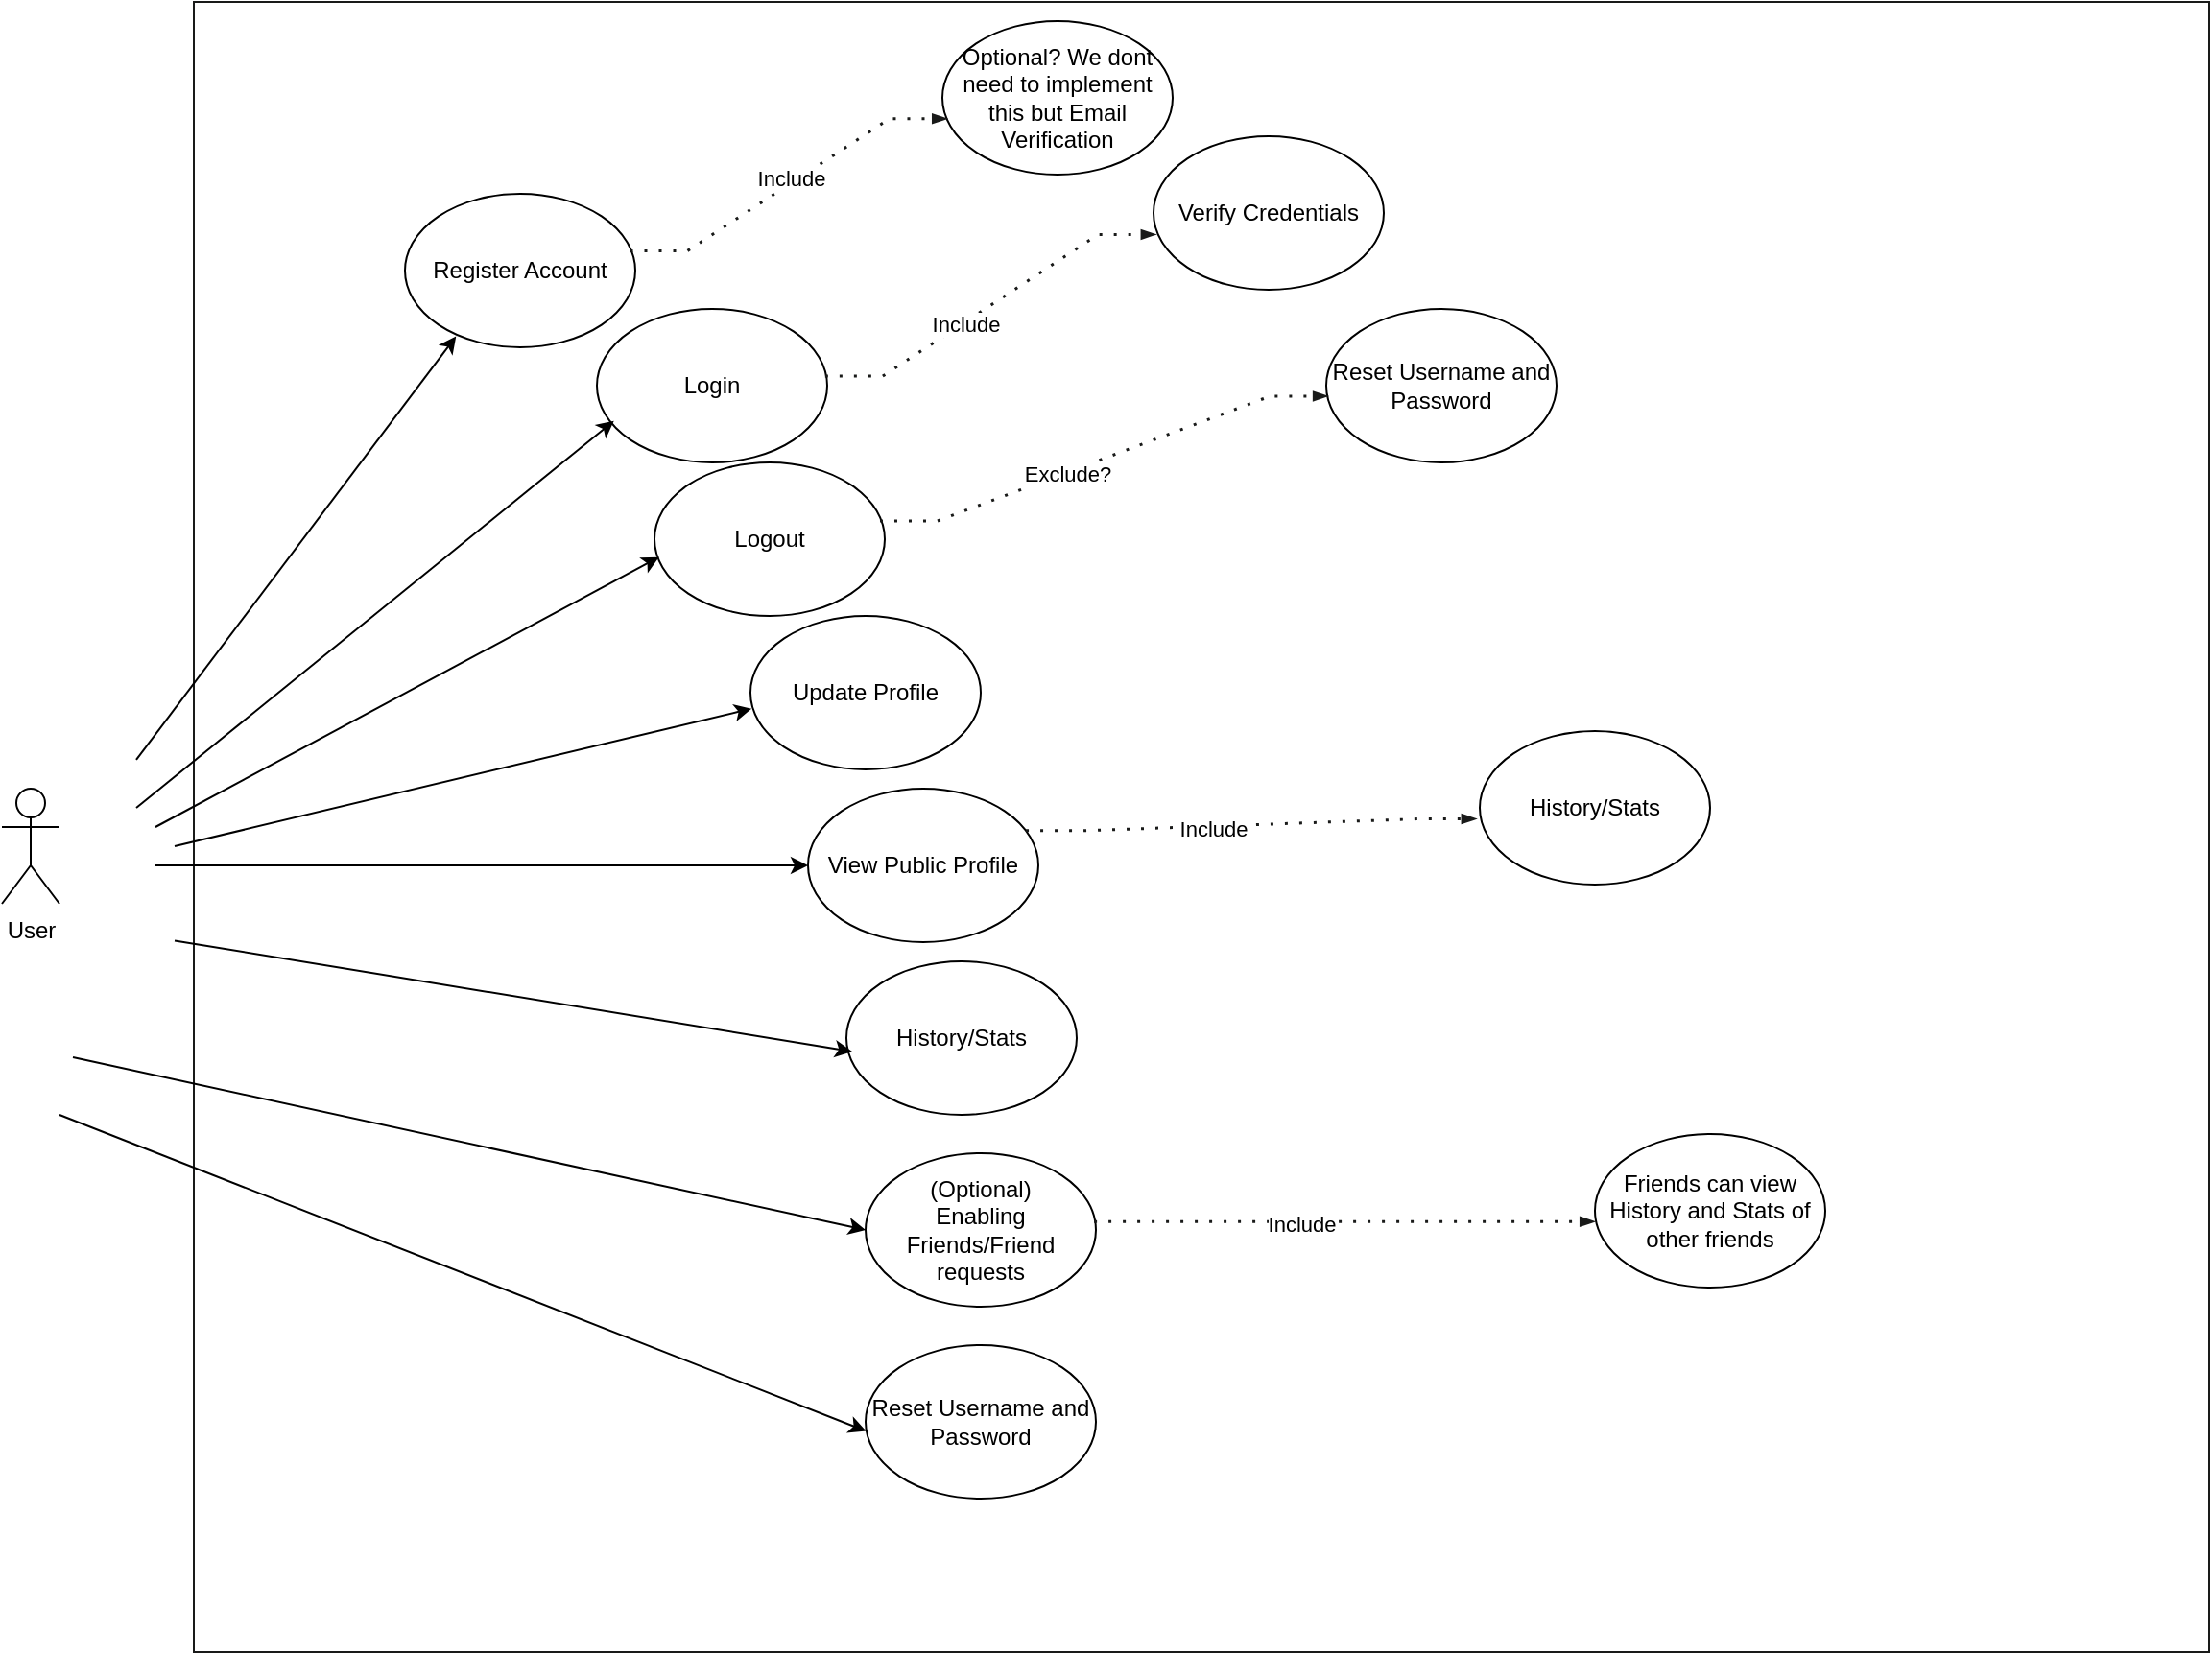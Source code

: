 <mxfile version="24.8.3">
  <diagram name="Page-1" id="_nYNn86NnkzUG_CxbdTY">
    <mxGraphModel grid="1" page="1" gridSize="10" guides="1" tooltips="1" connect="1" arrows="1" fold="1" pageScale="1" pageWidth="850" pageHeight="1100" math="0" shadow="0">
      <root>
        <mxCell id="0" />
        <mxCell id="1" parent="0" />
        <mxCell id="f64dAMvXYWGc2JNVotDt-1" value="User" style="shape=umlActor;verticalLabelPosition=bottom;verticalAlign=top;html=1;outlineConnect=0;" vertex="1" parent="1">
          <mxGeometry x="20" y="480" width="30" height="60" as="geometry" />
        </mxCell>
        <mxCell id="f64dAMvXYWGc2JNVotDt-3" value="" style="rounded=0;whiteSpace=wrap;html=1;strokeColor=#191a19;" vertex="1" parent="1">
          <mxGeometry x="120" y="70" width="1050" height="860" as="geometry" />
        </mxCell>
        <mxCell id="f64dAMvXYWGc2JNVotDt-7" value="Register Account" style="ellipse;whiteSpace=wrap;html=1;" vertex="1" parent="1">
          <mxGeometry x="230" y="170" width="120" height="80" as="geometry" />
        </mxCell>
        <mxCell id="f64dAMvXYWGc2JNVotDt-9" value="Login" style="ellipse;whiteSpace=wrap;html=1;" vertex="1" parent="1">
          <mxGeometry x="330" y="230" width="120" height="80" as="geometry" />
        </mxCell>
        <mxCell id="f64dAMvXYWGc2JNVotDt-12" value="Logout" style="ellipse;whiteSpace=wrap;html=1;" vertex="1" parent="1">
          <mxGeometry x="360" y="310" width="120" height="80" as="geometry" />
        </mxCell>
        <mxCell id="f64dAMvXYWGc2JNVotDt-14" value="Update Profile" style="ellipse;whiteSpace=wrap;html=1;" vertex="1" parent="1">
          <mxGeometry x="410" y="390" width="120" height="80" as="geometry" />
        </mxCell>
        <mxCell id="f64dAMvXYWGc2JNVotDt-16" value="View Public Profile" style="ellipse;whiteSpace=wrap;html=1;" vertex="1" parent="1">
          <mxGeometry x="440" y="480" width="120" height="80" as="geometry" />
        </mxCell>
        <mxCell id="f64dAMvXYWGc2JNVotDt-18" value="History/Stats" style="ellipse;whiteSpace=wrap;html=1;" vertex="1" parent="1">
          <mxGeometry x="460" y="570" width="120" height="80" as="geometry" />
        </mxCell>
        <mxCell id="f64dAMvXYWGc2JNVotDt-20" value="Verify Credentials" style="ellipse;whiteSpace=wrap;html=1;" vertex="1" parent="1">
          <mxGeometry x="620" y="140" width="120" height="80" as="geometry" />
        </mxCell>
        <mxCell id="f64dAMvXYWGc2JNVotDt-24" value="Optional? We dont need to implement this but Email Verification" style="ellipse;whiteSpace=wrap;html=1;" vertex="1" parent="1">
          <mxGeometry x="510" y="80" width="120" height="80" as="geometry" />
        </mxCell>
        <mxCell id="f64dAMvXYWGc2JNVotDt-29" value="(Optional)&lt;br&gt;Enabling Friends/Friend requests" style="ellipse;whiteSpace=wrap;html=1;" vertex="1" parent="1">
          <mxGeometry x="470" y="670" width="120" height="80" as="geometry" />
        </mxCell>
        <mxCell id="f64dAMvXYWGc2JNVotDt-32" value="History/Stats" style="ellipse;whiteSpace=wrap;html=1;" vertex="1" parent="1">
          <mxGeometry x="790" y="450" width="120" height="80" as="geometry" />
        </mxCell>
        <mxCell id="InK3rCsuDzaIhLU2nQub-2" value="" style="endArrow=classic;html=1;rounded=0;entryX=0.222;entryY=0.928;entryDx=0;entryDy=0;entryPerimeter=0;" edge="1" parent="1" target="f64dAMvXYWGc2JNVotDt-7">
          <mxGeometry width="50" height="50" relative="1" as="geometry">
            <mxPoint x="90" y="464.97" as="sourcePoint" />
            <mxPoint x="289.88" y="275.03" as="targetPoint" />
          </mxGeometry>
        </mxCell>
        <mxCell id="InK3rCsuDzaIhLU2nQub-3" value="" style="endArrow=classic;html=1;rounded=0;entryX=0.074;entryY=0.729;entryDx=0;entryDy=0;entryPerimeter=0;" edge="1" parent="1" target="f64dAMvXYWGc2JNVotDt-9">
          <mxGeometry width="50" height="50" relative="1" as="geometry">
            <mxPoint x="90" y="490.0" as="sourcePoint" />
            <mxPoint x="289.88" y="300.06" as="targetPoint" />
          </mxGeometry>
        </mxCell>
        <mxCell id="InK3rCsuDzaIhLU2nQub-4" value="" style="endArrow=classic;html=1;rounded=0;entryX=0.02;entryY=0.617;entryDx=0;entryDy=0;entryPerimeter=0;" edge="1" parent="1" target="f64dAMvXYWGc2JNVotDt-12">
          <mxGeometry width="50" height="50" relative="1" as="geometry">
            <mxPoint x="100" y="500.0" as="sourcePoint" />
            <mxPoint x="359" y="348" as="targetPoint" />
          </mxGeometry>
        </mxCell>
        <mxCell id="InK3rCsuDzaIhLU2nQub-5" value="" style="endArrow=classic;html=1;rounded=0;entryX=0.005;entryY=0.604;entryDx=0;entryDy=0;entryPerimeter=0;" edge="1" parent="1" target="f64dAMvXYWGc2JNVotDt-14">
          <mxGeometry width="50" height="50" relative="1" as="geometry">
            <mxPoint x="110" y="510.0" as="sourcePoint" />
            <mxPoint x="402" y="429" as="targetPoint" />
          </mxGeometry>
        </mxCell>
        <mxCell id="InK3rCsuDzaIhLU2nQub-6" value="" style="endArrow=classic;html=1;rounded=0;entryX=0;entryY=0.5;entryDx=0;entryDy=0;" edge="1" parent="1" target="f64dAMvXYWGc2JNVotDt-16">
          <mxGeometry width="50" height="50" relative="1" as="geometry">
            <mxPoint x="100" y="520" as="sourcePoint" />
            <mxPoint x="471" y="498" as="targetPoint" />
          </mxGeometry>
        </mxCell>
        <mxCell id="InK3rCsuDzaIhLU2nQub-10" value="" style="endArrow=classic;html=1;rounded=0;entryX=0.025;entryY=0.588;entryDx=0;entryDy=0;entryPerimeter=0;" edge="1" parent="1" target="f64dAMvXYWGc2JNVotDt-18">
          <mxGeometry width="50" height="50" relative="1" as="geometry">
            <mxPoint x="110" y="559.2" as="sourcePoint" />
            <mxPoint x="450" y="559.2" as="targetPoint" />
          </mxGeometry>
        </mxCell>
        <mxCell id="InK3rCsuDzaIhLU2nQub-11" value="" style="endArrow=classic;html=1;rounded=0;entryX=0;entryY=0.5;entryDx=0;entryDy=0;" edge="1" parent="1" target="f64dAMvXYWGc2JNVotDt-29">
          <mxGeometry width="50" height="50" relative="1" as="geometry">
            <mxPoint x="57" y="620" as="sourcePoint" />
            <mxPoint x="410" y="677.8" as="targetPoint" />
          </mxGeometry>
        </mxCell>
        <mxCell id="InK3rCsuDzaIhLU2nQub-12" value="" style="endArrow=blockThin;html=1;strokeColor=#191a19;bendable=1;rounded=0;endFill=1;endSize=4;edgeStyle=entityRelationEdgeStyle;startArrow=none;startFill=0;startSize=4;jumpStyle=none;jumpSize=0;targetPerimeterSpacing=15;dashed=1;strokeWidth=1.5;dashPattern=1 4;entryX=0.018;entryY=0.633;entryDx=0;entryDy=0;entryPerimeter=0;exitX=0.975;exitY=0.368;exitDx=0;exitDy=0;exitPerimeter=0;" edge="1" parent="1" source="f64dAMvXYWGc2JNVotDt-7" target="f64dAMvXYWGc2JNVotDt-24">
          <mxGeometry width="50" height="50" relative="1" as="geometry">
            <mxPoint x="380" y="199.6" as="sourcePoint" />
            <mxPoint x="500" y="199.6" as="targetPoint" />
          </mxGeometry>
        </mxCell>
        <mxCell id="InK3rCsuDzaIhLU2nQub-19" value="Include" style="edgeLabel;html=1;align=center;verticalAlign=middle;resizable=0;points=[];" connectable="0" vertex="1" parent="InK3rCsuDzaIhLU2nQub-12">
          <mxGeometry x="0.026" y="2" relative="1" as="geometry">
            <mxPoint as="offset" />
          </mxGeometry>
        </mxCell>
        <mxCell id="InK3rCsuDzaIhLU2nQub-13" value="" style="endArrow=blockThin;html=1;strokeColor=#191a19;bendable=1;rounded=0;endFill=1;endSize=4;edgeStyle=entityRelationEdgeStyle;startArrow=none;startFill=0;startSize=4;jumpStyle=none;jumpSize=0;targetPerimeterSpacing=15;dashed=1;strokeWidth=1.5;dashPattern=1 4;entryX=0.008;entryY=0.637;entryDx=0;entryDy=0;entryPerimeter=0;exitX=0.989;exitY=0.435;exitDx=0;exitDy=0;exitPerimeter=0;" edge="1" parent="1" source="f64dAMvXYWGc2JNVotDt-9" target="f64dAMvXYWGc2JNVotDt-20">
          <mxGeometry width="50" height="50" relative="1" as="geometry">
            <mxPoint x="495" y="238" as="sourcePoint" />
            <mxPoint x="660" y="170" as="targetPoint" />
          </mxGeometry>
        </mxCell>
        <mxCell id="InK3rCsuDzaIhLU2nQub-14" value="Include" style="edgeLabel;html=1;align=center;verticalAlign=middle;resizable=0;points=[];" connectable="0" vertex="1" parent="InK3rCsuDzaIhLU2nQub-13">
          <mxGeometry x="-0.173" y="-2" relative="1" as="geometry">
            <mxPoint y="-1" as="offset" />
          </mxGeometry>
        </mxCell>
        <mxCell id="InK3rCsuDzaIhLU2nQub-17" value="" style="endArrow=blockThin;html=1;strokeColor=#191a19;bendable=1;rounded=0;endFill=1;endSize=4;edgeStyle=entityRelationEdgeStyle;startArrow=none;startFill=0;startSize=4;jumpStyle=none;jumpSize=0;targetPerimeterSpacing=15;dashed=1;strokeWidth=1.5;dashPattern=1 4;entryX=-0.017;entryY=0.569;entryDx=0;entryDy=0;entryPerimeter=0;exitX=0.944;exitY=0.271;exitDx=0;exitDy=0;exitPerimeter=0;" edge="1" parent="1" source="f64dAMvXYWGc2JNVotDt-16" target="f64dAMvXYWGc2JNVotDt-32">
          <mxGeometry width="50" height="50" relative="1" as="geometry">
            <mxPoint x="560" y="470" as="sourcePoint" />
            <mxPoint x="753" y="410" as="targetPoint" />
          </mxGeometry>
        </mxCell>
        <mxCell id="InK3rCsuDzaIhLU2nQub-18" value="Include" style="edgeLabel;html=1;align=center;verticalAlign=middle;resizable=0;points=[];" connectable="0" vertex="1" parent="InK3rCsuDzaIhLU2nQub-17">
          <mxGeometry x="-0.173" y="-2" relative="1" as="geometry">
            <mxPoint y="-1" as="offset" />
          </mxGeometry>
        </mxCell>
        <mxCell id="InK3rCsuDzaIhLU2nQub-22" value="" style="endArrow=blockThin;html=1;strokeColor=#191a19;bendable=1;rounded=0;endFill=1;endSize=4;edgeStyle=entityRelationEdgeStyle;startArrow=none;startFill=0;startSize=4;jumpStyle=none;jumpSize=0;targetPerimeterSpacing=15;dashed=1;strokeWidth=1.5;dashPattern=1 4;entryX=-0.003;entryY=0.567;entryDx=0;entryDy=0;entryPerimeter=0;exitX=0.99;exitY=0.442;exitDx=0;exitDy=0;exitPerimeter=0;" edge="1" parent="1" source="f64dAMvXYWGc2JNVotDt-29" target="InK3rCsuDzaIhLU2nQub-24">
          <mxGeometry width="50" height="50" relative="1" as="geometry">
            <mxPoint x="615" y="696" as="sourcePoint" />
            <mxPoint x="850" y="690" as="targetPoint" />
          </mxGeometry>
        </mxCell>
        <mxCell id="InK3rCsuDzaIhLU2nQub-23" value="Include" style="edgeLabel;html=1;align=center;verticalAlign=middle;resizable=0;points=[];" connectable="0" vertex="1" parent="InK3rCsuDzaIhLU2nQub-22">
          <mxGeometry x="-0.173" y="-2" relative="1" as="geometry">
            <mxPoint y="-1" as="offset" />
          </mxGeometry>
        </mxCell>
        <mxCell id="InK3rCsuDzaIhLU2nQub-24" value="Friends can view History and Stats of other friends" style="ellipse;whiteSpace=wrap;html=1;" vertex="1" parent="1">
          <mxGeometry x="850" y="660" width="120" height="80" as="geometry" />
        </mxCell>
        <mxCell id="InK3rCsuDzaIhLU2nQub-25" value="" style="endArrow=classic;html=1;rounded=0;entryX=0.002;entryY=0.56;entryDx=0;entryDy=0;entryPerimeter=0;" edge="1" parent="1" target="InK3rCsuDzaIhLU2nQub-26">
          <mxGeometry width="50" height="50" relative="1" as="geometry">
            <mxPoint x="50" y="650" as="sourcePoint" />
            <mxPoint x="460" y="800" as="targetPoint" />
          </mxGeometry>
        </mxCell>
        <mxCell id="InK3rCsuDzaIhLU2nQub-26" value="Reset Username and Password" style="ellipse;whiteSpace=wrap;html=1;" vertex="1" parent="1">
          <mxGeometry x="470" y="770" width="120" height="80" as="geometry" />
        </mxCell>
        <mxCell id="InK3rCsuDzaIhLU2nQub-27" value="Reset Username and Password" style="ellipse;whiteSpace=wrap;html=1;" vertex="1" parent="1">
          <mxGeometry x="710" y="230" width="120" height="80" as="geometry" />
        </mxCell>
        <mxCell id="InK3rCsuDzaIhLU2nQub-30" value="" style="endArrow=blockThin;html=1;strokeColor=#191a19;bendable=1;rounded=0;endFill=1;endSize=4;edgeStyle=entityRelationEdgeStyle;startArrow=none;startFill=0;startSize=4;jumpStyle=none;jumpSize=0;targetPerimeterSpacing=15;dashed=1;strokeWidth=1.5;dashPattern=1 4;entryX=0.005;entryY=0.565;entryDx=0;entryDy=0;entryPerimeter=0;exitX=0.977;exitY=0.378;exitDx=0;exitDy=0;exitPerimeter=0;" edge="1" parent="1" source="f64dAMvXYWGc2JNVotDt-12" target="InK3rCsuDzaIhLU2nQub-27">
          <mxGeometry width="50" height="50" relative="1" as="geometry">
            <mxPoint x="530" y="324" as="sourcePoint" />
            <mxPoint x="702" y="250" as="targetPoint" />
          </mxGeometry>
        </mxCell>
        <mxCell id="InK3rCsuDzaIhLU2nQub-31" value="Exclude?" style="edgeLabel;html=1;align=center;verticalAlign=middle;resizable=0;points=[];" connectable="0" vertex="1" parent="InK3rCsuDzaIhLU2nQub-30">
          <mxGeometry x="-0.173" y="-2" relative="1" as="geometry">
            <mxPoint y="-1" as="offset" />
          </mxGeometry>
        </mxCell>
      </root>
    </mxGraphModel>
  </diagram>
</mxfile>
